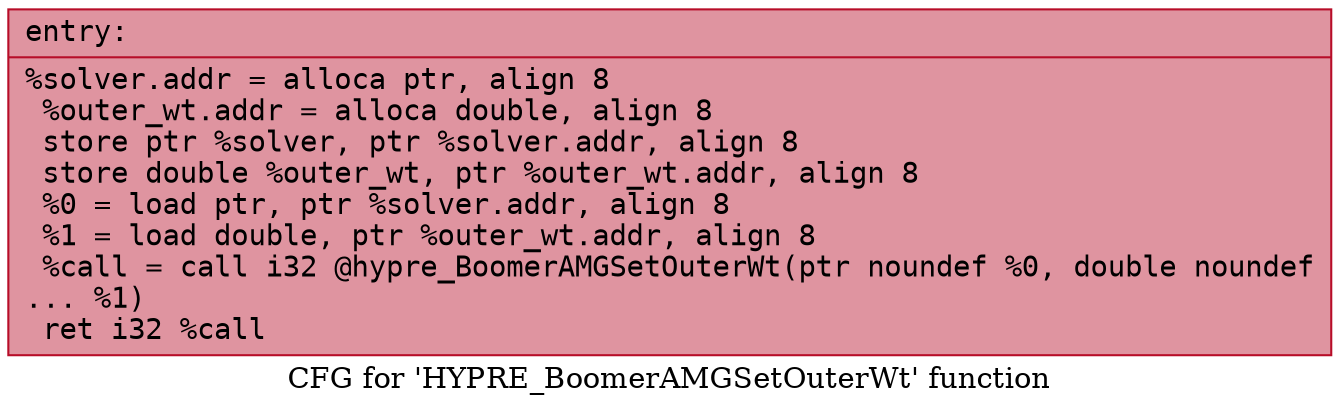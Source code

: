 digraph "CFG for 'HYPRE_BoomerAMGSetOuterWt' function" {
	label="CFG for 'HYPRE_BoomerAMGSetOuterWt' function";

	Node0x55f5a9a7af20 [shape=record,color="#b70d28ff", style=filled, fillcolor="#b70d2870" fontname="Courier",label="{entry:\l|  %solver.addr = alloca ptr, align 8\l  %outer_wt.addr = alloca double, align 8\l  store ptr %solver, ptr %solver.addr, align 8\l  store double %outer_wt, ptr %outer_wt.addr, align 8\l  %0 = load ptr, ptr %solver.addr, align 8\l  %1 = load double, ptr %outer_wt.addr, align 8\l  %call = call i32 @hypre_BoomerAMGSetOuterWt(ptr noundef %0, double noundef\l... %1)\l  ret i32 %call\l}"];
}
